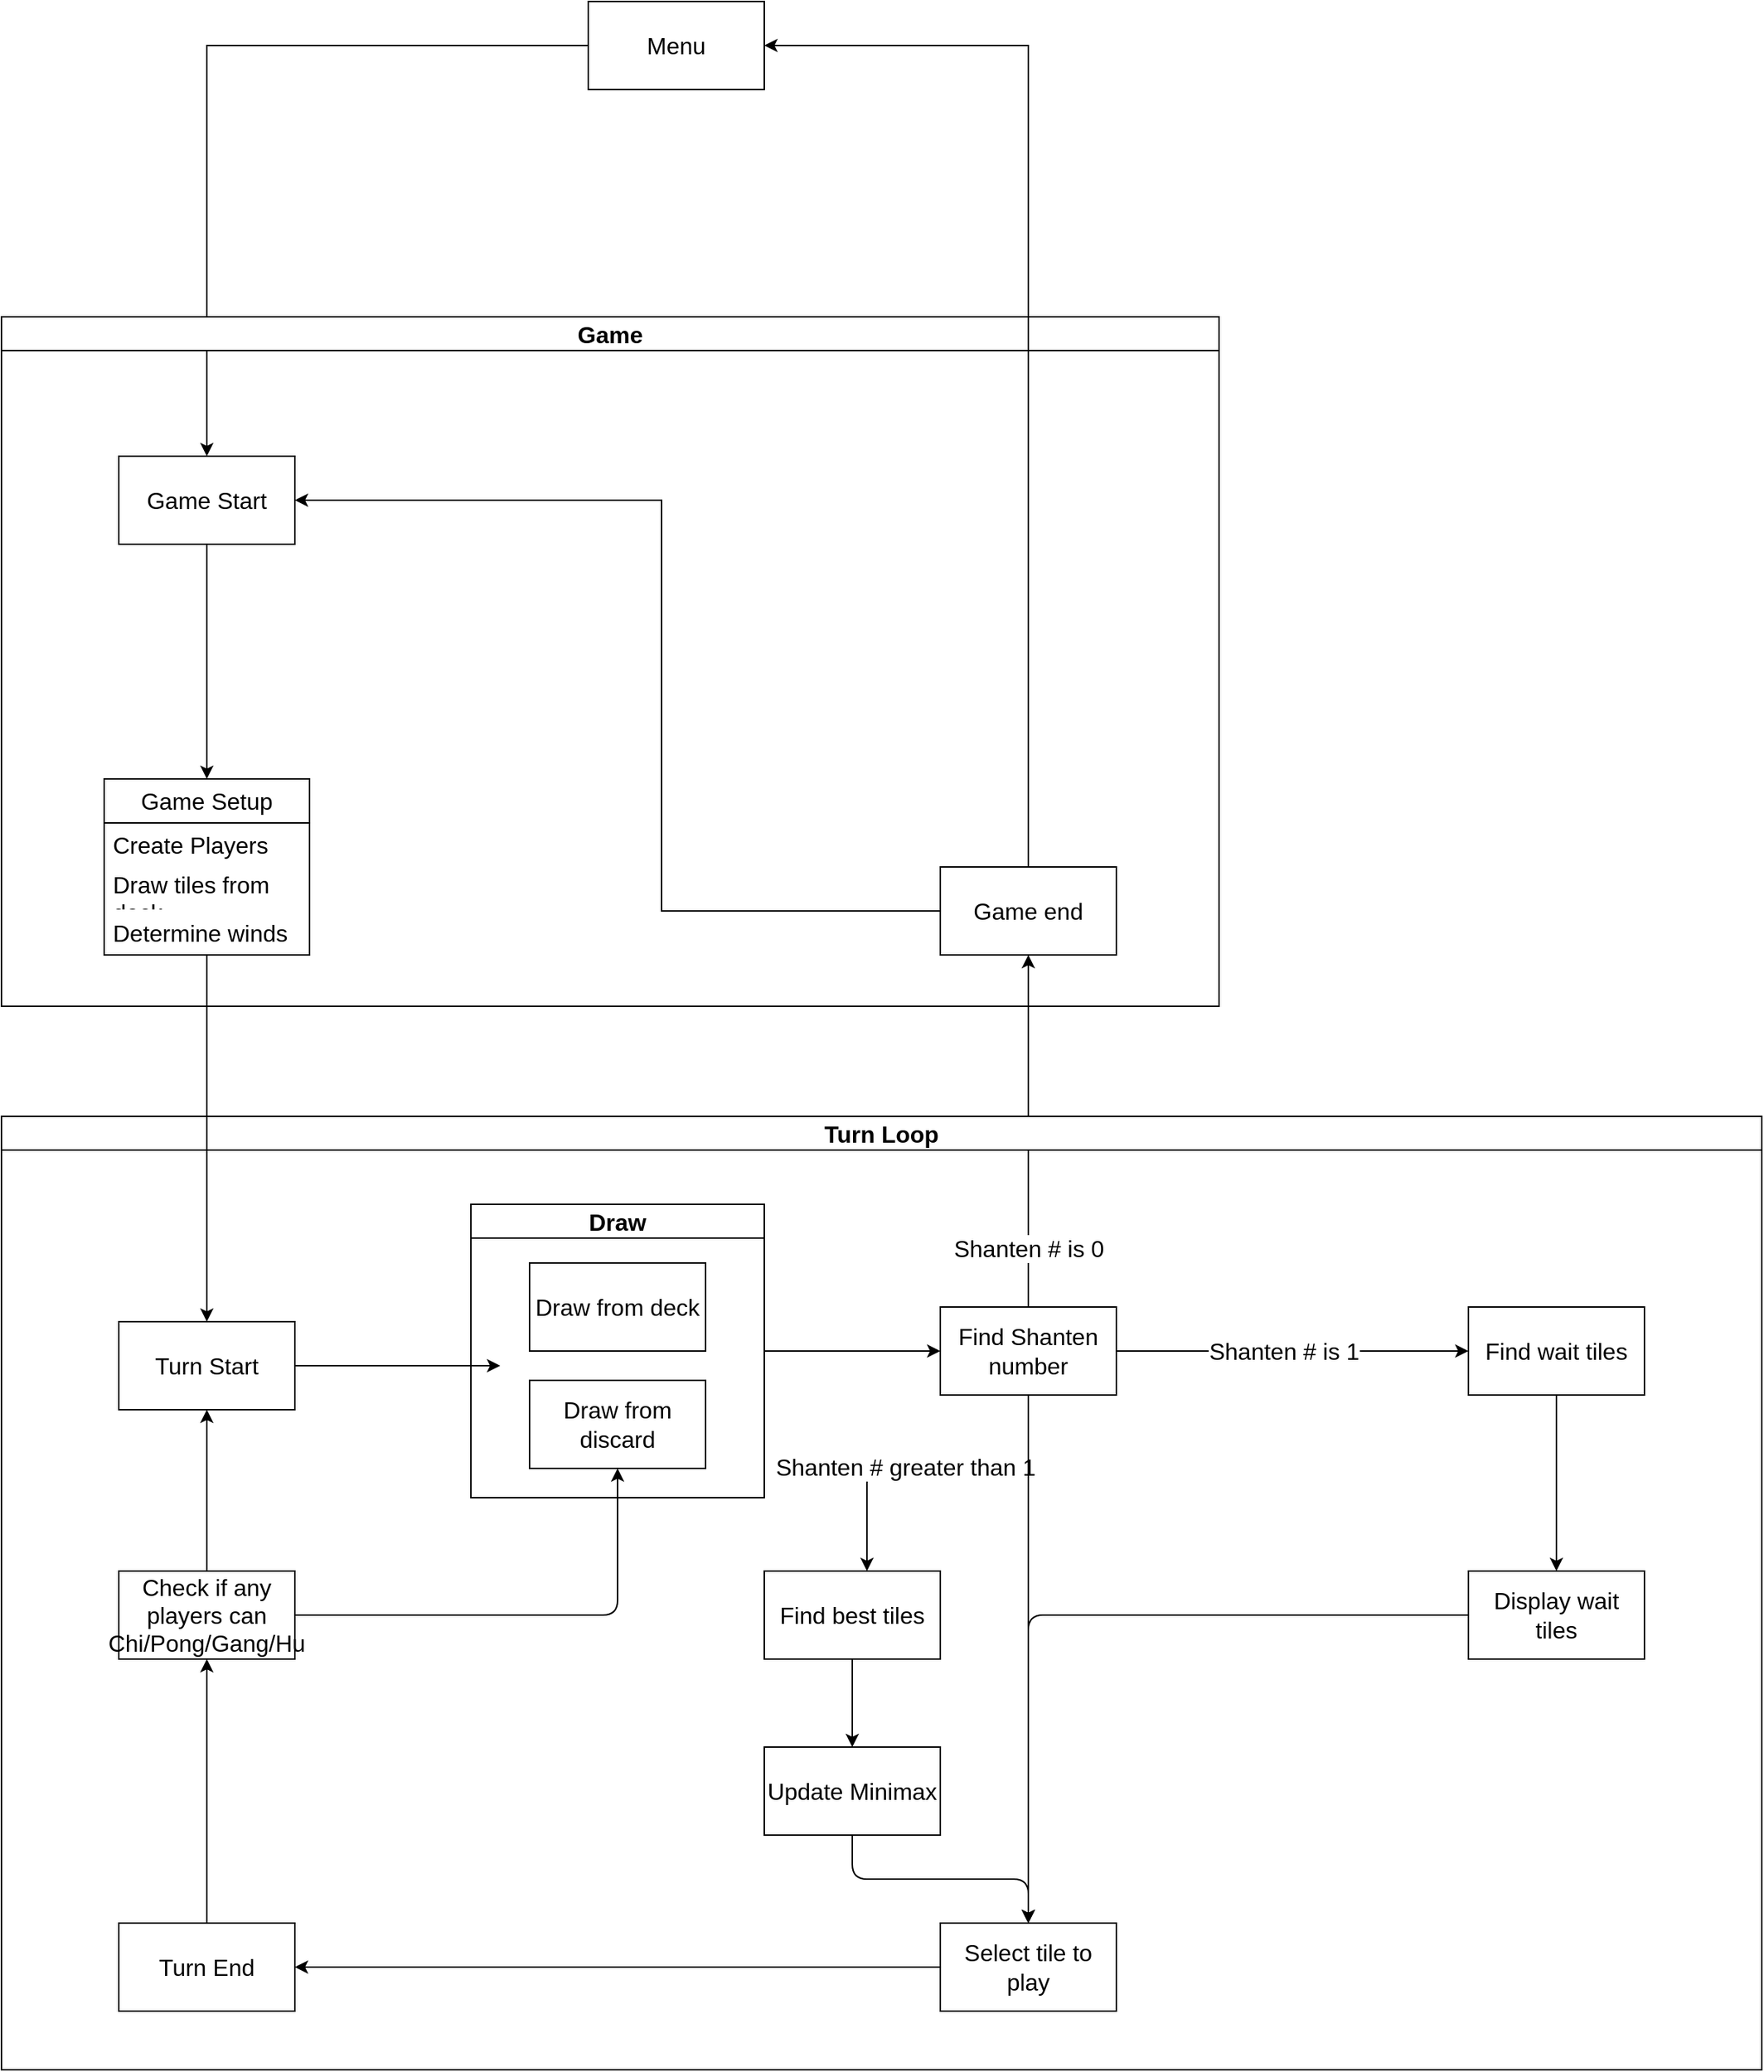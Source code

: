 <mxfile version="24.7.6">
  <diagram name="Page-1" id="v0fpUPLSVGD4npHFqC97">
    <mxGraphModel dx="2229" dy="1576" grid="1" gridSize="10" guides="1" tooltips="1" connect="1" arrows="1" fold="1" page="0" pageScale="1" pageWidth="850" pageHeight="1100" math="0" shadow="0">
      <root>
        <mxCell id="0" />
        <mxCell id="1" parent="0" />
        <mxCell id="QRBBXzja4zpb74UIpeyo-54" style="edgeStyle=orthogonalEdgeStyle;rounded=0;orthogonalLoop=1;jettySize=auto;html=1;fontSize=16;" edge="1" parent="1" source="QRBBXzja4zpb74UIpeyo-1" target="QRBBXzja4zpb74UIpeyo-43">
          <mxGeometry relative="1" as="geometry" />
        </mxCell>
        <mxCell id="QRBBXzja4zpb74UIpeyo-1" value="Menu" style="rounded=0;whiteSpace=wrap;html=1;fontSize=16;" vertex="1" parent="1">
          <mxGeometry x="550" y="30" width="120" height="60" as="geometry" />
        </mxCell>
        <mxCell id="QRBBXzja4zpb74UIpeyo-3" value="Game" style="swimlane;whiteSpace=wrap;html=1;fontSize=16;" vertex="1" parent="1">
          <mxGeometry x="150" y="245" width="830" height="470" as="geometry" />
        </mxCell>
        <mxCell id="QRBBXzja4zpb74UIpeyo-56" style="edgeStyle=orthogonalEdgeStyle;rounded=0;orthogonalLoop=1;jettySize=auto;html=1;fontSize=16;" edge="1" parent="QRBBXzja4zpb74UIpeyo-3" source="QRBBXzja4zpb74UIpeyo-15" target="QRBBXzja4zpb74UIpeyo-43">
          <mxGeometry relative="1" as="geometry">
            <Array as="points">
              <mxPoint x="450" y="405" />
              <mxPoint x="450" y="125" />
            </Array>
          </mxGeometry>
        </mxCell>
        <mxCell id="QRBBXzja4zpb74UIpeyo-15" value="Game end" style="rounded=0;whiteSpace=wrap;html=1;fontSize=16;" vertex="1" parent="QRBBXzja4zpb74UIpeyo-3">
          <mxGeometry x="640" y="375" width="120" height="60" as="geometry" />
        </mxCell>
        <mxCell id="QRBBXzja4zpb74UIpeyo-45" value="Game Setup" style="swimlane;fontStyle=0;childLayout=stackLayout;horizontal=1;startSize=30;horizontalStack=0;resizeParent=1;resizeParentMax=0;resizeLast=0;collapsible=1;marginBottom=0;whiteSpace=wrap;html=1;fontSize=16;" vertex="1" parent="QRBBXzja4zpb74UIpeyo-3">
          <mxGeometry x="70" y="315" width="140" height="120" as="geometry" />
        </mxCell>
        <mxCell id="QRBBXzja4zpb74UIpeyo-46" value="Create Players" style="text;strokeColor=none;fillColor=none;align=left;verticalAlign=middle;spacingLeft=4;spacingRight=4;overflow=hidden;points=[[0,0.5],[1,0.5]];portConstraint=eastwest;rotatable=0;whiteSpace=wrap;html=1;fontSize=16;" vertex="1" parent="QRBBXzja4zpb74UIpeyo-45">
          <mxGeometry y="30" width="140" height="30" as="geometry" />
        </mxCell>
        <mxCell id="QRBBXzja4zpb74UIpeyo-47" value="Draw tiles from deck" style="text;strokeColor=none;fillColor=none;align=left;verticalAlign=middle;spacingLeft=4;spacingRight=4;overflow=hidden;points=[[0,0.5],[1,0.5]];portConstraint=eastwest;rotatable=0;whiteSpace=wrap;html=1;fontSize=16;" vertex="1" parent="QRBBXzja4zpb74UIpeyo-45">
          <mxGeometry y="60" width="140" height="30" as="geometry" />
        </mxCell>
        <mxCell id="QRBBXzja4zpb74UIpeyo-48" value="Determine winds" style="text;strokeColor=none;fillColor=none;align=left;verticalAlign=middle;spacingLeft=4;spacingRight=4;overflow=hidden;points=[[0,0.5],[1,0.5]];portConstraint=eastwest;rotatable=0;whiteSpace=wrap;html=1;fontSize=16;" vertex="1" parent="QRBBXzja4zpb74UIpeyo-45">
          <mxGeometry y="90" width="140" height="30" as="geometry" />
        </mxCell>
        <mxCell id="QRBBXzja4zpb74UIpeyo-43" value="Game Start" style="rounded=0;whiteSpace=wrap;html=1;fontSize=16;" vertex="1" parent="QRBBXzja4zpb74UIpeyo-3">
          <mxGeometry x="80" y="95" width="120" height="60" as="geometry" />
        </mxCell>
        <mxCell id="QRBBXzja4zpb74UIpeyo-50" style="edgeStyle=orthogonalEdgeStyle;rounded=0;orthogonalLoop=1;jettySize=auto;html=1;fontSize=16;" edge="1" parent="QRBBXzja4zpb74UIpeyo-3" source="QRBBXzja4zpb74UIpeyo-43" target="QRBBXzja4zpb74UIpeyo-45">
          <mxGeometry relative="1" as="geometry" />
        </mxCell>
        <mxCell id="QRBBXzja4zpb74UIpeyo-23" style="edgeStyle=orthogonalEdgeStyle;rounded=0;orthogonalLoop=1;jettySize=auto;html=1;fontSize=16;" edge="1" parent="1" source="QRBBXzja4zpb74UIpeyo-4">
          <mxGeometry relative="1" as="geometry">
            <mxPoint x="490" y="960" as="targetPoint" />
          </mxGeometry>
        </mxCell>
        <mxCell id="QRBBXzja4zpb74UIpeyo-4" value="Turn Start" style="rounded=0;whiteSpace=wrap;html=1;fontSize=16;" vertex="1" parent="1">
          <mxGeometry x="230" y="930" width="120" height="60" as="geometry" />
        </mxCell>
        <mxCell id="QRBBXzja4zpb74UIpeyo-22" style="edgeStyle=orthogonalEdgeStyle;rounded=0;orthogonalLoop=1;jettySize=auto;html=1;entryX=0;entryY=0.5;entryDx=0;entryDy=0;fontSize=16;" edge="1" parent="1" source="QRBBXzja4zpb74UIpeyo-6" target="QRBBXzja4zpb74UIpeyo-12">
          <mxGeometry relative="1" as="geometry" />
        </mxCell>
        <mxCell id="QRBBXzja4zpb74UIpeyo-6" value="Draw" style="swimlane;whiteSpace=wrap;html=1;fontSize=16;" vertex="1" parent="1">
          <mxGeometry x="470" y="850" width="200" height="200" as="geometry" />
        </mxCell>
        <mxCell id="QRBBXzja4zpb74UIpeyo-8" value="Draw from discard" style="rounded=0;whiteSpace=wrap;html=1;fontSize=16;" vertex="1" parent="QRBBXzja4zpb74UIpeyo-6">
          <mxGeometry x="40" y="120" width="120" height="60" as="geometry" />
        </mxCell>
        <mxCell id="QRBBXzja4zpb74UIpeyo-7" value="Draw from deck" style="rounded=0;whiteSpace=wrap;html=1;fontSize=16;" vertex="1" parent="1">
          <mxGeometry x="510" y="890" width="120" height="60" as="geometry" />
        </mxCell>
        <mxCell id="QRBBXzja4zpb74UIpeyo-16" value="" style="edgeStyle=orthogonalEdgeStyle;rounded=0;orthogonalLoop=1;jettySize=auto;html=1;fontSize=16;" edge="1" parent="1" source="QRBBXzja4zpb74UIpeyo-12" target="QRBBXzja4zpb74UIpeyo-15">
          <mxGeometry relative="1" as="geometry" />
        </mxCell>
        <mxCell id="QRBBXzja4zpb74UIpeyo-20" value="Shanten # is 0" style="edgeLabel;html=1;align=center;verticalAlign=middle;resizable=0;points=[];fontSize=16;" vertex="1" connectable="0" parent="QRBBXzja4zpb74UIpeyo-16">
          <mxGeometry x="0.154" y="-3" relative="1" as="geometry">
            <mxPoint x="-3" y="98" as="offset" />
          </mxGeometry>
        </mxCell>
        <mxCell id="QRBBXzja4zpb74UIpeyo-19" value="" style="edgeStyle=orthogonalEdgeStyle;rounded=0;orthogonalLoop=1;jettySize=auto;html=1;fontSize=16;" edge="1" parent="1" source="QRBBXzja4zpb74UIpeyo-12" target="QRBBXzja4zpb74UIpeyo-18">
          <mxGeometry relative="1" as="geometry" />
        </mxCell>
        <mxCell id="QRBBXzja4zpb74UIpeyo-21" value="Shanten # is 1" style="edgeLabel;html=1;align=center;verticalAlign=middle;resizable=0;points=[];fontSize=16;" vertex="1" connectable="0" parent="QRBBXzja4zpb74UIpeyo-19">
          <mxGeometry x="-0.051" relative="1" as="geometry">
            <mxPoint as="offset" />
          </mxGeometry>
        </mxCell>
        <mxCell id="QRBBXzja4zpb74UIpeyo-26" value="" style="edgeStyle=orthogonalEdgeStyle;rounded=1;orthogonalLoop=1;jettySize=auto;html=1;fontSize=16;curved=0;" edge="1" parent="1" source="QRBBXzja4zpb74UIpeyo-12" target="QRBBXzja4zpb74UIpeyo-25">
          <mxGeometry relative="1" as="geometry">
            <Array as="points">
              <mxPoint x="850" y="1030" />
              <mxPoint x="740" y="1030" />
            </Array>
          </mxGeometry>
        </mxCell>
        <mxCell id="QRBBXzja4zpb74UIpeyo-28" value="Shanten # greater than 1" style="edgeLabel;html=1;align=center;verticalAlign=middle;resizable=0;points=[];fontSize=16;" vertex="1" connectable="0" parent="QRBBXzja4zpb74UIpeyo-26">
          <mxGeometry x="0.167" y="-1" relative="1" as="geometry">
            <mxPoint as="offset" />
          </mxGeometry>
        </mxCell>
        <mxCell id="QRBBXzja4zpb74UIpeyo-31" style="edgeStyle=orthogonalEdgeStyle;rounded=0;orthogonalLoop=1;jettySize=auto;html=1;entryX=0.5;entryY=0;entryDx=0;entryDy=0;fontSize=16;" edge="1" parent="1" source="QRBBXzja4zpb74UIpeyo-12" target="QRBBXzja4zpb74UIpeyo-30">
          <mxGeometry relative="1" as="geometry" />
        </mxCell>
        <mxCell id="QRBBXzja4zpb74UIpeyo-12" value="Find Shanten number" style="rounded=0;whiteSpace=wrap;html=1;fontSize=16;" vertex="1" parent="1">
          <mxGeometry x="790" y="920" width="120" height="60" as="geometry" />
        </mxCell>
        <mxCell id="QRBBXzja4zpb74UIpeyo-27" style="edgeStyle=orthogonalEdgeStyle;rounded=0;orthogonalLoop=1;jettySize=auto;html=1;fontSize=16;" edge="1" parent="1" source="QRBBXzja4zpb74UIpeyo-18" target="QRBBXzja4zpb74UIpeyo-24">
          <mxGeometry relative="1" as="geometry" />
        </mxCell>
        <mxCell id="QRBBXzja4zpb74UIpeyo-18" value="Find wait tiles" style="rounded=0;whiteSpace=wrap;html=1;fontSize=16;" vertex="1" parent="1">
          <mxGeometry x="1150" y="920" width="120" height="60" as="geometry" />
        </mxCell>
        <mxCell id="QRBBXzja4zpb74UIpeyo-32" style="edgeStyle=orthogonalEdgeStyle;rounded=1;orthogonalLoop=1;jettySize=auto;html=1;fontSize=16;curved=0;" edge="1" parent="1" source="QRBBXzja4zpb74UIpeyo-24" target="QRBBXzja4zpb74UIpeyo-30">
          <mxGeometry relative="1" as="geometry" />
        </mxCell>
        <mxCell id="QRBBXzja4zpb74UIpeyo-24" value="Display wait tiles" style="rounded=0;whiteSpace=wrap;html=1;fontSize=16;" vertex="1" parent="1">
          <mxGeometry x="1150" y="1100" width="120" height="60" as="geometry" />
        </mxCell>
        <mxCell id="QRBBXzja4zpb74UIpeyo-40" style="edgeStyle=orthogonalEdgeStyle;rounded=0;orthogonalLoop=1;jettySize=auto;html=1;entryX=0.5;entryY=0;entryDx=0;entryDy=0;fontSize=16;" edge="1" parent="1" source="QRBBXzja4zpb74UIpeyo-25" target="QRBBXzja4zpb74UIpeyo-39">
          <mxGeometry relative="1" as="geometry" />
        </mxCell>
        <mxCell id="QRBBXzja4zpb74UIpeyo-25" value="Find best tiles" style="rounded=0;whiteSpace=wrap;html=1;fontSize=16;" vertex="1" parent="1">
          <mxGeometry x="670" y="1100" width="120" height="60" as="geometry" />
        </mxCell>
        <mxCell id="QRBBXzja4zpb74UIpeyo-34" value="" style="edgeStyle=orthogonalEdgeStyle;rounded=0;orthogonalLoop=1;jettySize=auto;html=1;fontSize=16;" edge="1" parent="1" source="QRBBXzja4zpb74UIpeyo-30" target="QRBBXzja4zpb74UIpeyo-33">
          <mxGeometry relative="1" as="geometry" />
        </mxCell>
        <mxCell id="QRBBXzja4zpb74UIpeyo-30" value="Select tile to play" style="whiteSpace=wrap;html=1;fontSize=16;" vertex="1" parent="1">
          <mxGeometry x="790" y="1340" width="120" height="60" as="geometry" />
        </mxCell>
        <mxCell id="QRBBXzja4zpb74UIpeyo-36" value="" style="edgeStyle=orthogonalEdgeStyle;rounded=0;orthogonalLoop=1;jettySize=auto;html=1;fontSize=16;" edge="1" parent="1" source="QRBBXzja4zpb74UIpeyo-33" target="QRBBXzja4zpb74UIpeyo-35">
          <mxGeometry relative="1" as="geometry" />
        </mxCell>
        <mxCell id="QRBBXzja4zpb74UIpeyo-33" value="Turn End" style="whiteSpace=wrap;html=1;fontSize=16;" vertex="1" parent="1">
          <mxGeometry x="230" y="1340" width="120" height="60" as="geometry" />
        </mxCell>
        <mxCell id="QRBBXzja4zpb74UIpeyo-37" style="edgeStyle=orthogonalEdgeStyle;rounded=0;orthogonalLoop=1;jettySize=auto;html=1;entryX=0.5;entryY=1;entryDx=0;entryDy=0;fontSize=16;" edge="1" parent="1" source="QRBBXzja4zpb74UIpeyo-35" target="QRBBXzja4zpb74UIpeyo-4">
          <mxGeometry relative="1" as="geometry" />
        </mxCell>
        <mxCell id="QRBBXzja4zpb74UIpeyo-38" style="edgeStyle=orthogonalEdgeStyle;rounded=1;orthogonalLoop=1;jettySize=auto;html=1;curved=0;fontSize=16;" edge="1" parent="1" source="QRBBXzja4zpb74UIpeyo-35" target="QRBBXzja4zpb74UIpeyo-8">
          <mxGeometry relative="1" as="geometry" />
        </mxCell>
        <mxCell id="QRBBXzja4zpb74UIpeyo-35" value="Check if any players can Chi/Pong/Gang/Hu" style="whiteSpace=wrap;html=1;fontSize=16;" vertex="1" parent="1">
          <mxGeometry x="230" y="1100" width="120" height="60" as="geometry" />
        </mxCell>
        <mxCell id="QRBBXzja4zpb74UIpeyo-41" style="edgeStyle=orthogonalEdgeStyle;rounded=1;orthogonalLoop=1;jettySize=auto;html=1;curved=0;fontSize=16;" edge="1" parent="1" source="QRBBXzja4zpb74UIpeyo-39" target="QRBBXzja4zpb74UIpeyo-30">
          <mxGeometry relative="1" as="geometry" />
        </mxCell>
        <mxCell id="QRBBXzja4zpb74UIpeyo-39" value="Update Minimax" style="rounded=0;whiteSpace=wrap;html=1;fontSize=16;" vertex="1" parent="1">
          <mxGeometry x="670" y="1220" width="120" height="60" as="geometry" />
        </mxCell>
        <mxCell id="QRBBXzja4zpb74UIpeyo-42" value="Turn Loop" style="swimlane;whiteSpace=wrap;html=1;fontSize=16;" vertex="1" parent="1">
          <mxGeometry x="150" y="790" width="1200" height="650" as="geometry" />
        </mxCell>
        <mxCell id="QRBBXzja4zpb74UIpeyo-51" style="edgeStyle=orthogonalEdgeStyle;rounded=0;orthogonalLoop=1;jettySize=auto;html=1;fontSize=16;" edge="1" parent="1" source="QRBBXzja4zpb74UIpeyo-45" target="QRBBXzja4zpb74UIpeyo-4">
          <mxGeometry relative="1" as="geometry" />
        </mxCell>
        <mxCell id="QRBBXzja4zpb74UIpeyo-55" style="edgeStyle=orthogonalEdgeStyle;rounded=0;orthogonalLoop=1;jettySize=auto;html=1;fontSize=16;" edge="1" parent="1" source="QRBBXzja4zpb74UIpeyo-15" target="QRBBXzja4zpb74UIpeyo-1">
          <mxGeometry relative="1" as="geometry">
            <Array as="points">
              <mxPoint x="850" y="60" />
            </Array>
          </mxGeometry>
        </mxCell>
      </root>
    </mxGraphModel>
  </diagram>
</mxfile>
